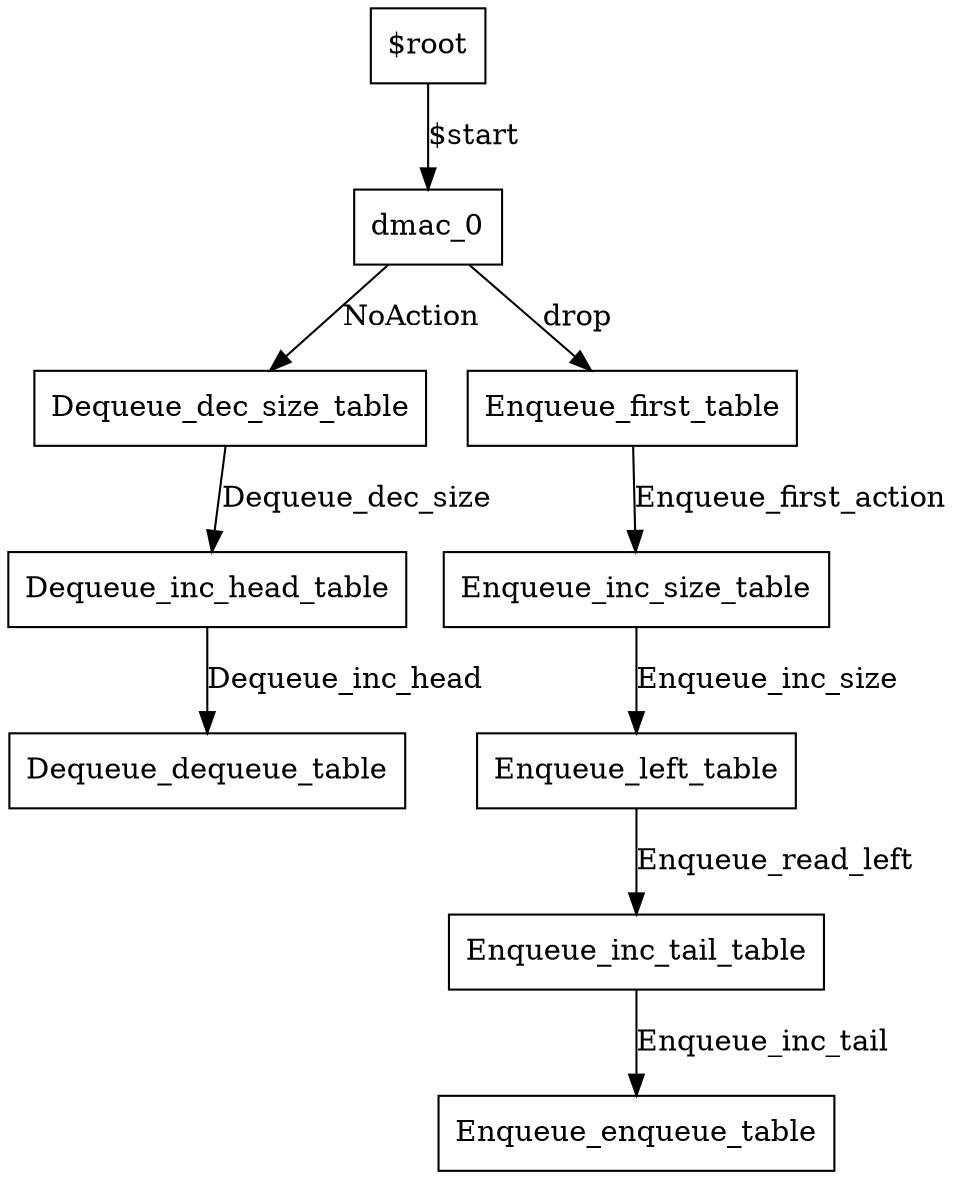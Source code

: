 digraph ingress {
0 [label="$root" shape=box color="black"];
3 [label="Dequeue_dec_size_table" shape=box color="black"];
9 [label="Dequeue_dequeue_table" shape=box color="black"];
8 [label="Dequeue_inc_head_table" shape=box color="black"];
7 [label="Enqueue_enqueue_table" shape=box color="black"];
2 [label="Enqueue_first_table" shape=box color="black"];
4 [label="Enqueue_inc_size_table" shape=box color="black"];
6 [label="Enqueue_inc_tail_table" shape=box color="black"];
5 [label="Enqueue_left_table" shape=box color="black"];
1 [label="dmac_0" shape=box color="black"];
0-> 1 [label="$start" color="black"];
3-> 8 [label="Dequeue_dec_size" color="black"];
8-> 9 [label="Dequeue_inc_head" color="black"];
2-> 4 [label="Enqueue_first_action" color="black"];
4-> 5 [label="Enqueue_inc_size" color="black"];
6-> 7 [label="Enqueue_inc_tail" color="black"];
5-> 6 [label="Enqueue_read_left" color="black"];
1-> 2 [label="drop" color="black"];
1-> 3 [label="NoAction" color="black"];
}
